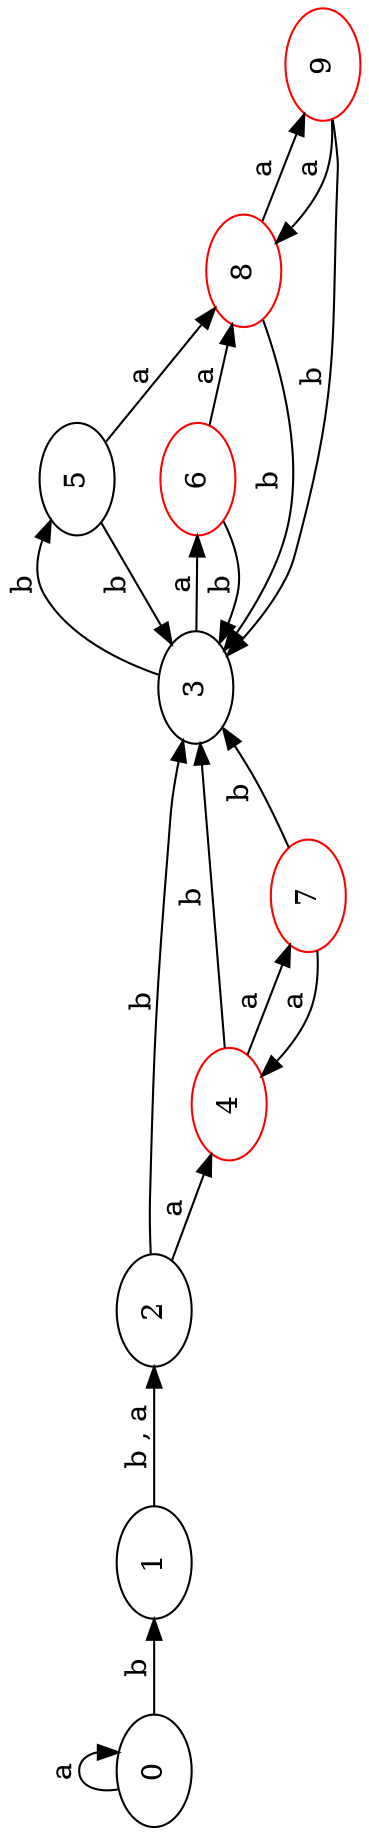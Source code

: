 digraph a { 
 graph [rotate = 90];
 rankdir=LR
0[ label ="0",];
0 -> 1 [ label = "b" ];
0 -> 0 [ label = "a" ];
1[ label ="1",];
1 -> 2 [ label = "b , a" ];
2[ label ="2",];
2 -> 3 [ label = "b" ];
2 -> 4 [ label = "a" ];
3[ label ="3",];
3 -> 5 [ label = "b" ];
3 -> 6 [ label = "a" ];
4[ label ="4", color=red ];
4 -> 3 [ label = "b" ];
4 -> 7 [ label = "a" ];
5[ label ="5",];
5 -> 3 [ label = "b" ];
5 -> 8 [ label = "a" ];
6[ label ="6", color=red ];
6 -> 3 [ label = "b" ];
6 -> 8 [ label = "a" ];
7[ label ="7", color=red ];
7 -> 3 [ label = "b" ];
7 -> 4 [ label = "a" ];
8[ label ="8", color=red ];
8 -> 3 [ label = "b" ];
8 -> 9 [ label = "a" ];
9[ label ="9", color=red ];
9 -> 3 [ label = "b" ];
9 -> 8 [ label = "a" ];
}
